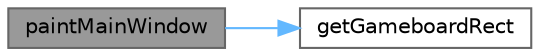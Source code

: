 digraph "paintMainWindow"
{
 // LATEX_PDF_SIZE
  bgcolor="transparent";
  edge [fontname=Helvetica,fontsize=10,labelfontname=Helvetica,labelfontsize=10];
  node [fontname=Helvetica,fontsize=10,shape=box,height=0.2,width=0.4];
  rankdir="LR";
  Node1 [id="Node000001",label="paintMainWindow",height=0.2,width=0.4,color="gray40", fillcolor="grey60", style="filled", fontcolor="black",tooltip="Handles painting of the main window background and title text."];
  Node1 -> Node2 [id="edge1_Node000001_Node000002",color="steelblue1",style="solid",tooltip=" "];
  Node2 [id="Node000002",label="getGameboardRect",height=0.2,width=0.4,color="grey40", fillcolor="white", style="filled",URL="$game_8h.html#a2ababa273e065db1ae8f1d6d61196648",tooltip="Returns a copy of the current game board rectangle."];
}
